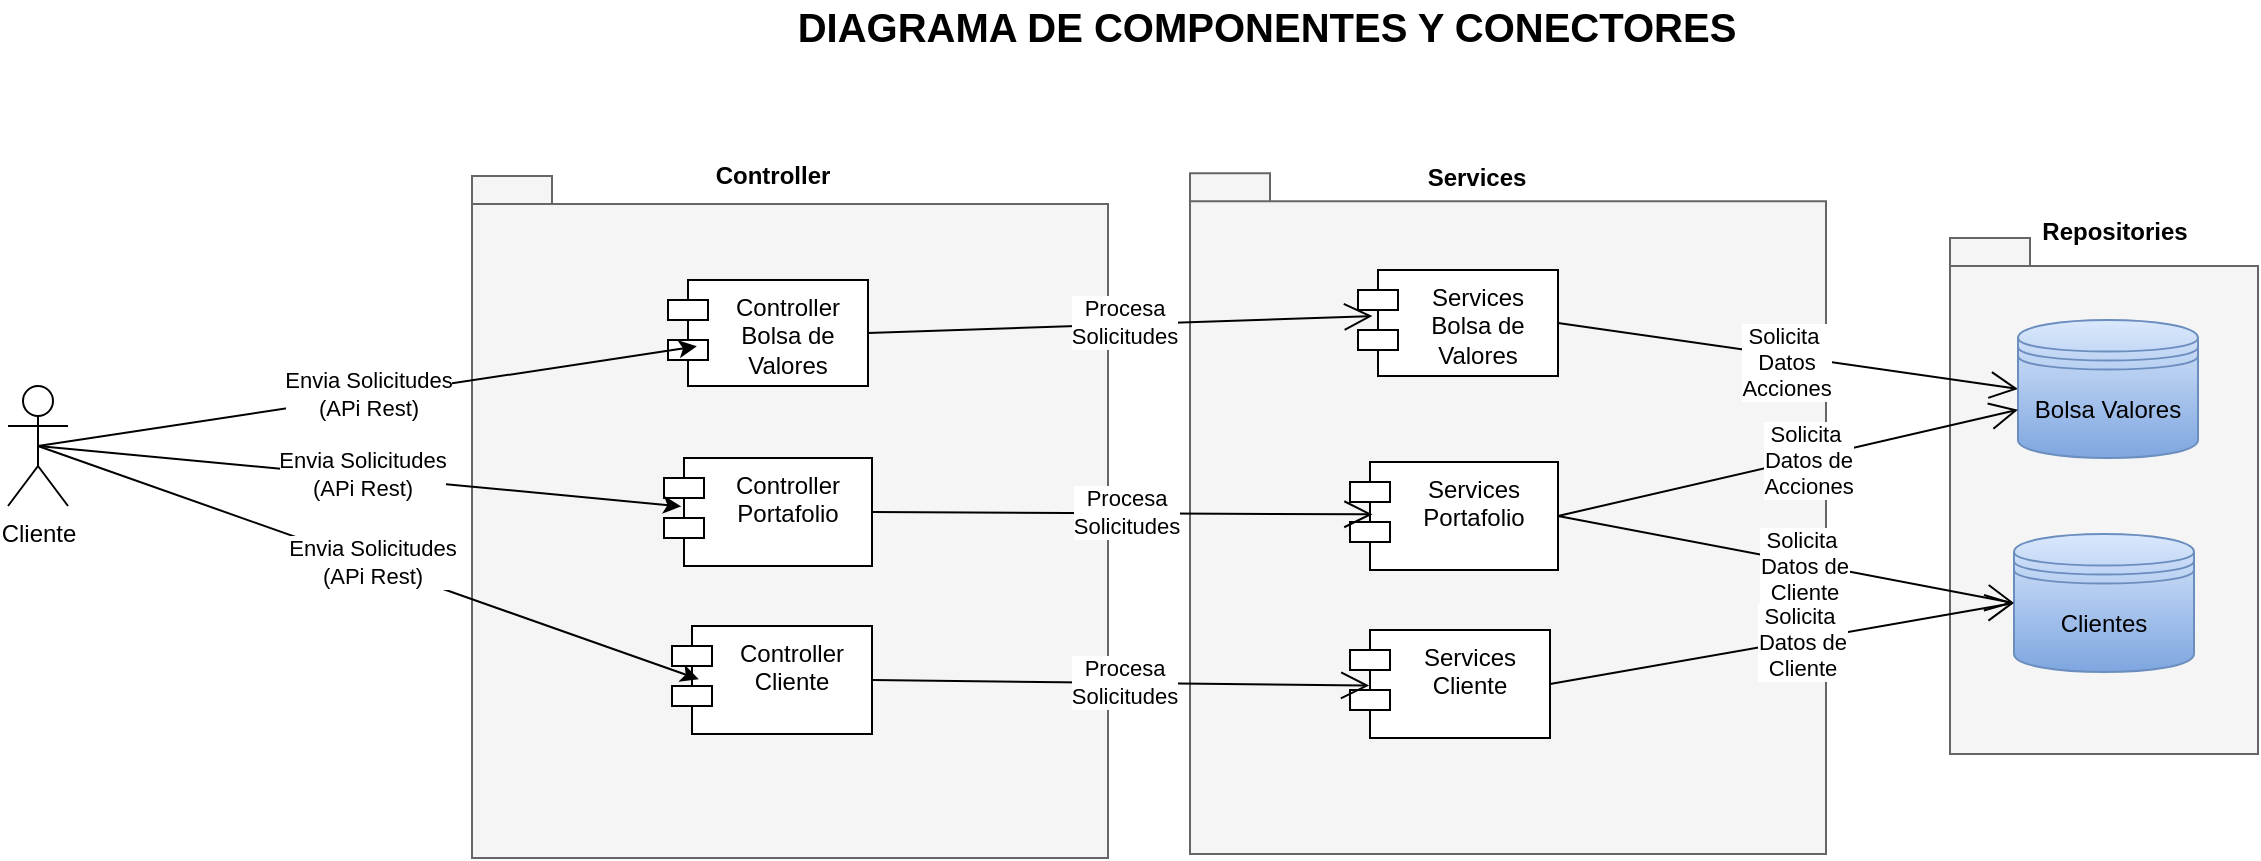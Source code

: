 <mxfile version="22.1.2" type="google" pages="3">
  <diagram name="Diagrama Componentes y Conectores" id="0eJOmAtrOKQApkF8NbVF">
    <mxGraphModel dx="1939" dy="485" grid="0" gridSize="10" guides="1" tooltips="1" connect="1" arrows="1" fold="1" page="1" pageScale="1" pageWidth="827" pageHeight="1169" math="0" shadow="0">
      <root>
        <mxCell id="0" />
        <mxCell id="1" parent="0" />
        <mxCell id="EwN7bqzcY9QhMoL5MkPz-46" value="" style="group" parent="1" connectable="0" vertex="1">
          <mxGeometry x="111" y="92" width="318" height="362" as="geometry" />
        </mxCell>
        <mxCell id="EwN7bqzcY9QhMoL5MkPz-38" value="Services" style="text;align=center;fontStyle=1;verticalAlign=middle;spacingLeft=3;spacingRight=3;strokeColor=none;rotatable=0;points=[[0,0.5],[1,0.5]];portConstraint=eastwest;html=1;" parent="EwN7bqzcY9QhMoL5MkPz-46" vertex="1">
          <mxGeometry x="91" y="-4" width="103.2" height="56.114" as="geometry" />
        </mxCell>
        <mxCell id="EwN7bqzcY9QhMoL5MkPz-2" value="" style="shape=folder;fontStyle=1;spacingTop=10;tabWidth=40;tabHeight=14;tabPosition=left;html=1;whiteSpace=wrap;fillColor=#f5f5f5;strokeColor=#666666;fontColor=#333333;" parent="EwN7bqzcY9QhMoL5MkPz-46" vertex="1">
          <mxGeometry y="21.589" width="318" height="340.411" as="geometry" />
        </mxCell>
        <mxCell id="XWFxjJRULagfrGLMHJp9-32" value="Services&lt;br&gt;Portafolio" style="shape=module;align=left;spacingLeft=20;align=center;verticalAlign=top;whiteSpace=wrap;html=1;" parent="EwN7bqzcY9QhMoL5MkPz-46" vertex="1">
          <mxGeometry x="80" y="166" width="104" height="54" as="geometry" />
        </mxCell>
        <mxCell id="XWFxjJRULagfrGLMHJp9-33" value="Services&lt;br&gt;Bolsa de Valores" style="shape=module;align=left;spacingLeft=20;align=center;verticalAlign=top;whiteSpace=wrap;html=1;" parent="EwN7bqzcY9QhMoL5MkPz-46" vertex="1">
          <mxGeometry x="84" y="70" width="100" height="53" as="geometry" />
        </mxCell>
        <mxCell id="XWFxjJRULagfrGLMHJp9-34" value="Services&lt;br&gt;Cliente" style="shape=module;align=left;spacingLeft=20;align=center;verticalAlign=top;whiteSpace=wrap;html=1;" parent="EwN7bqzcY9QhMoL5MkPz-46" vertex="1">
          <mxGeometry x="80" y="250" width="100" height="54" as="geometry" />
        </mxCell>
        <mxCell id="EwN7bqzcY9QhMoL5MkPz-3" value="Cliente&lt;br&gt;" style="shape=umlActor;verticalLabelPosition=bottom;verticalAlign=top;html=1;" parent="1" vertex="1">
          <mxGeometry x="-480" y="220" width="30" height="60" as="geometry" />
        </mxCell>
        <mxCell id="EwN7bqzcY9QhMoL5MkPz-112" value="&lt;span style=&quot;font-size: 20px;&quot;&gt;DIAGRAMA DE COMPONENTES Y CONECTORES&lt;/span&gt;" style="text;align=center;fontStyle=1;verticalAlign=middle;spacingLeft=3;spacingRight=3;strokeColor=none;rotatable=0;points=[[0,0.5],[1,0.5]];portConstraint=eastwest;html=1;" parent="1" vertex="1">
          <mxGeometry x="109" y="27" width="80" height="26" as="geometry" />
        </mxCell>
        <mxCell id="EwN7bqzcY9QhMoL5MkPz-7" value="" style="shape=folder;fontStyle=1;spacingTop=10;tabWidth=40;tabHeight=14;tabPosition=left;html=1;whiteSpace=wrap;fillColor=#f5f5f5;strokeColor=#666666;fontColor=#333333;" parent="1" vertex="1">
          <mxGeometry x="491" y="146" width="154" height="258" as="geometry" />
        </mxCell>
        <mxCell id="EwN7bqzcY9QhMoL5MkPz-28" value="" style="endArrow=open;endFill=1;endSize=12;html=1;rounded=0;entryX=0;entryY=0.5;entryDx=0;entryDy=0;exitX=1;exitY=0.5;exitDx=0;exitDy=0;" parent="1" source="XWFxjJRULagfrGLMHJp9-33" target="EwN7bqzcY9QhMoL5MkPz-5" edge="1">
          <mxGeometry width="160" relative="1" as="geometry">
            <mxPoint x="317" y="185.115" as="sourcePoint" />
            <mxPoint x="518" y="197" as="targetPoint" />
          </mxGeometry>
        </mxCell>
        <mxCell id="L_peCH31hDPEo_YxaxnH-8" value="Solicita&amp;nbsp;&lt;br style=&quot;border-color: var(--border-color);&quot;&gt;Datos &lt;br&gt;Acciones" style="edgeLabel;html=1;align=center;verticalAlign=middle;resizable=0;points=[];" parent="EwN7bqzcY9QhMoL5MkPz-28" connectable="0" vertex="1">
          <mxGeometry x="-0.005" y="-3" relative="1" as="geometry">
            <mxPoint as="offset" />
          </mxGeometry>
        </mxCell>
        <mxCell id="EwN7bqzcY9QhMoL5MkPz-39" value="Repositories" style="text;align=center;fontStyle=1;verticalAlign=middle;spacingLeft=3;spacingRight=3;strokeColor=none;rotatable=0;points=[[0,0.5],[1,0.5]];portConstraint=eastwest;html=1;" parent="1" vertex="1">
          <mxGeometry x="533" y="130" width="80" height="26" as="geometry" />
        </mxCell>
        <mxCell id="L_peCH31hDPEo_YxaxnH-6" value="" style="endArrow=open;endFill=1;endSize=12;html=1;rounded=0;entryX=0;entryY=0.5;entryDx=0;entryDy=0;exitX=1;exitY=0.5;exitDx=0;exitDy=0;" parent="1" source="XWFxjJRULagfrGLMHJp9-34" target="XWFxjJRULagfrGLMHJp9-2" edge="1">
          <mxGeometry width="160" relative="1" as="geometry">
            <mxPoint x="321" y="381.649" as="sourcePoint" />
            <mxPoint x="520" y="303" as="targetPoint" />
          </mxGeometry>
        </mxCell>
        <mxCell id="L_peCH31hDPEo_YxaxnH-7" value="Solicita&amp;nbsp;&lt;br&gt;Datos de&lt;br&gt;Cliente" style="edgeLabel;html=1;align=center;verticalAlign=middle;resizable=0;points=[];" parent="L_peCH31hDPEo_YxaxnH-6" connectable="0" vertex="1">
          <mxGeometry x="0.083" y="-1" relative="1" as="geometry">
            <mxPoint as="offset" />
          </mxGeometry>
        </mxCell>
        <mxCell id="EwN7bqzcY9QhMoL5MkPz-5" value="Bolsa Valores" style="shape=datastore;whiteSpace=wrap;html=1;fillColor=#dae8fc;strokeColor=#6c8ebf;gradientColor=#7ea6e0;" parent="1" vertex="1">
          <mxGeometry x="525" y="187" width="90" height="69" as="geometry" />
        </mxCell>
        <mxCell id="XWFxjJRULagfrGLMHJp9-2" value="Clientes" style="shape=datastore;whiteSpace=wrap;html=1;fillColor=#dae8fc;strokeColor=#6c8ebf;gradientColor=#7ea6e0;" parent="1" vertex="1">
          <mxGeometry x="523" y="294" width="90" height="69" as="geometry" />
        </mxCell>
        <mxCell id="XWFxjJRULagfrGLMHJp9-5" value="" style="shape=folder;fontStyle=1;spacingTop=10;tabWidth=40;tabHeight=14;tabPosition=left;html=1;whiteSpace=wrap;fillColor=#f5f5f5;strokeColor=#666666;fontColor=#333333;" parent="1" vertex="1">
          <mxGeometry x="-248" y="115" width="318" height="341" as="geometry" />
        </mxCell>
        <mxCell id="XWFxjJRULagfrGLMHJp9-14" value="Controller" style="text;align=center;fontStyle=1;verticalAlign=middle;spacingLeft=3;spacingRight=3;strokeColor=none;rotatable=0;points=[[0,0.5],[1,0.5]];portConstraint=eastwest;html=1;" parent="1" vertex="1">
          <mxGeometry x="-149.6" y="92" width="103.2" height="46.813" as="geometry" />
        </mxCell>
        <mxCell id="XWFxjJRULagfrGLMHJp9-15" value="Controller&lt;br&gt;Portafolio" style="shape=module;align=left;spacingLeft=20;align=center;verticalAlign=top;whiteSpace=wrap;html=1;" parent="1" vertex="1">
          <mxGeometry x="-152" y="256" width="104" height="54" as="geometry" />
        </mxCell>
        <mxCell id="XWFxjJRULagfrGLMHJp9-26" value="Controller&lt;br&gt;Bolsa de Valores" style="shape=module;align=left;spacingLeft=20;align=center;verticalAlign=top;whiteSpace=wrap;html=1;" parent="1" vertex="1">
          <mxGeometry x="-150" y="167" width="100" height="53" as="geometry" />
        </mxCell>
        <mxCell id="XWFxjJRULagfrGLMHJp9-27" value="Controller&lt;br&gt;Cliente" style="shape=module;align=left;spacingLeft=20;align=center;verticalAlign=top;whiteSpace=wrap;html=1;" parent="1" vertex="1">
          <mxGeometry x="-148" y="340" width="100" height="54" as="geometry" />
        </mxCell>
        <mxCell id="XWFxjJRULagfrGLMHJp9-30" value="" style="endArrow=open;endFill=1;endSize=12;html=1;rounded=0;entryX=0.072;entryY=0.434;entryDx=0;entryDy=0;entryPerimeter=0;exitX=1;exitY=0.5;exitDx=0;exitDy=0;" parent="1" source="XWFxjJRULagfrGLMHJp9-26" target="XWFxjJRULagfrGLMHJp9-33" edge="1">
          <mxGeometry width="160" relative="1" as="geometry">
            <mxPoint x="1" y="261" as="sourcePoint" />
            <mxPoint x="68" y="161" as="targetPoint" />
          </mxGeometry>
        </mxCell>
        <mxCell id="XWFxjJRULagfrGLMHJp9-31" value="Procesa&lt;br&gt;Solicitudes" style="edgeLabel;html=1;align=center;verticalAlign=middle;resizable=0;points=[];" parent="XWFxjJRULagfrGLMHJp9-30" connectable="0" vertex="1">
          <mxGeometry x="0.014" relative="1" as="geometry">
            <mxPoint y="-1" as="offset" />
          </mxGeometry>
        </mxCell>
        <mxCell id="XWFxjJRULagfrGLMHJp9-35" value="" style="endArrow=open;endFill=1;endSize=12;html=1;rounded=0;entryX=0;entryY=0.5;entryDx=0;entryDy=0;exitX=1;exitY=0.5;exitDx=0;exitDy=0;" parent="1" source="XWFxjJRULagfrGLMHJp9-32" target="XWFxjJRULagfrGLMHJp9-2" edge="1">
          <mxGeometry width="160" relative="1" as="geometry">
            <mxPoint x="301" y="379" as="sourcePoint" />
            <mxPoint x="533" y="339" as="targetPoint" />
          </mxGeometry>
        </mxCell>
        <mxCell id="XWFxjJRULagfrGLMHJp9-36" value="Solicita&amp;nbsp;&lt;br&gt;Datos de&lt;br&gt;Cliente" style="edgeLabel;html=1;align=center;verticalAlign=middle;resizable=0;points=[];" parent="XWFxjJRULagfrGLMHJp9-35" connectable="0" vertex="1">
          <mxGeometry x="0.083" y="-1" relative="1" as="geometry">
            <mxPoint as="offset" />
          </mxGeometry>
        </mxCell>
        <mxCell id="XWFxjJRULagfrGLMHJp9-37" value="" style="endArrow=open;endFill=1;endSize=12;html=1;rounded=0;entryX=0.108;entryY=0.485;entryDx=0;entryDy=0;entryPerimeter=0;exitX=1;exitY=0.5;exitDx=0;exitDy=0;" parent="1" source="XWFxjJRULagfrGLMHJp9-15" target="XWFxjJRULagfrGLMHJp9-32" edge="1">
          <mxGeometry width="160" relative="1" as="geometry">
            <mxPoint x="-35" y="204" as="sourcePoint" />
            <mxPoint x="212" y="195" as="targetPoint" />
          </mxGeometry>
        </mxCell>
        <mxCell id="XWFxjJRULagfrGLMHJp9-38" value="Procesa&lt;br&gt;Solicitudes" style="edgeLabel;html=1;align=center;verticalAlign=middle;resizable=0;points=[];" parent="XWFxjJRULagfrGLMHJp9-37" connectable="0" vertex="1">
          <mxGeometry x="0.014" relative="1" as="geometry">
            <mxPoint y="-1" as="offset" />
          </mxGeometry>
        </mxCell>
        <mxCell id="XWFxjJRULagfrGLMHJp9-39" value="" style="endArrow=open;endFill=1;endSize=12;html=1;rounded=0;entryX=0.096;entryY=0.515;entryDx=0;entryDy=0;entryPerimeter=0;exitX=1;exitY=0.5;exitDx=0;exitDy=0;" parent="1" source="XWFxjJRULagfrGLMHJp9-27" target="XWFxjJRULagfrGLMHJp9-34" edge="1">
          <mxGeometry width="160" relative="1" as="geometry">
            <mxPoint x="-38" y="293" as="sourcePoint" />
            <mxPoint x="212" y="294" as="targetPoint" />
          </mxGeometry>
        </mxCell>
        <mxCell id="XWFxjJRULagfrGLMHJp9-40" value="Procesa&lt;br&gt;Solicitudes" style="edgeLabel;html=1;align=center;verticalAlign=middle;resizable=0;points=[];" parent="XWFxjJRULagfrGLMHJp9-39" connectable="0" vertex="1">
          <mxGeometry x="0.014" relative="1" as="geometry">
            <mxPoint y="-1" as="offset" />
          </mxGeometry>
        </mxCell>
        <mxCell id="XWFxjJRULagfrGLMHJp9-46" value="" style="endArrow=classic;html=1;rounded=0;entryX=0.144;entryY=0.626;entryDx=0;entryDy=0;entryPerimeter=0;exitX=0.5;exitY=0.5;exitDx=0;exitDy=0;exitPerimeter=0;" parent="1" source="EwN7bqzcY9QhMoL5MkPz-3" target="XWFxjJRULagfrGLMHJp9-26" edge="1">
          <mxGeometry relative="1" as="geometry">
            <mxPoint x="-440" y="263" as="sourcePoint" />
            <mxPoint x="-280" y="263" as="targetPoint" />
          </mxGeometry>
        </mxCell>
        <mxCell id="XWFxjJRULagfrGLMHJp9-47" value="Label" style="edgeLabel;resizable=0;html=1;align=center;verticalAlign=middle;" parent="XWFxjJRULagfrGLMHJp9-46" connectable="0" vertex="1">
          <mxGeometry relative="1" as="geometry" />
        </mxCell>
        <mxCell id="XWFxjJRULagfrGLMHJp9-50" value="Envia Solicitudes &lt;br&gt;(APi Rest)" style="edgeLabel;html=1;align=center;verticalAlign=middle;resizable=0;points=[];" parent="XWFxjJRULagfrGLMHJp9-46" connectable="0" vertex="1">
          <mxGeometry x="0.004" y="1" relative="1" as="geometry">
            <mxPoint as="offset" />
          </mxGeometry>
        </mxCell>
        <mxCell id="XWFxjJRULagfrGLMHJp9-51" value="" style="endArrow=classic;html=1;rounded=0;entryX=0.083;entryY=0.448;entryDx=0;entryDy=0;entryPerimeter=0;exitX=0.5;exitY=0.5;exitDx=0;exitDy=0;exitPerimeter=0;" parent="1" source="EwN7bqzcY9QhMoL5MkPz-3" target="XWFxjJRULagfrGLMHJp9-15" edge="1">
          <mxGeometry relative="1" as="geometry">
            <mxPoint x="-440" y="258" as="sourcePoint" />
            <mxPoint x="-121" y="210" as="targetPoint" />
          </mxGeometry>
        </mxCell>
        <mxCell id="XWFxjJRULagfrGLMHJp9-52" value="Label" style="edgeLabel;resizable=0;html=1;align=center;verticalAlign=middle;" parent="XWFxjJRULagfrGLMHJp9-51" connectable="0" vertex="1">
          <mxGeometry relative="1" as="geometry" />
        </mxCell>
        <mxCell id="XWFxjJRULagfrGLMHJp9-53" value="Envia Solicitudes &lt;br&gt;(APi Rest)" style="edgeLabel;html=1;align=center;verticalAlign=middle;resizable=0;points=[];" parent="XWFxjJRULagfrGLMHJp9-51" connectable="0" vertex="1">
          <mxGeometry x="0.004" y="1" relative="1" as="geometry">
            <mxPoint as="offset" />
          </mxGeometry>
        </mxCell>
        <mxCell id="XWFxjJRULagfrGLMHJp9-54" value="" style="endArrow=classic;html=1;rounded=0;entryX=0.134;entryY=0.493;entryDx=0;entryDy=0;entryPerimeter=0;exitX=0.5;exitY=0.5;exitDx=0;exitDy=0;exitPerimeter=0;" parent="1" source="EwN7bqzcY9QhMoL5MkPz-3" target="XWFxjJRULagfrGLMHJp9-27" edge="1">
          <mxGeometry relative="1" as="geometry">
            <mxPoint x="-455" y="260" as="sourcePoint" />
            <mxPoint x="-133" y="290" as="targetPoint" />
          </mxGeometry>
        </mxCell>
        <mxCell id="XWFxjJRULagfrGLMHJp9-55" value="Label" style="edgeLabel;resizable=0;html=1;align=center;verticalAlign=middle;" parent="XWFxjJRULagfrGLMHJp9-54" connectable="0" vertex="1">
          <mxGeometry relative="1" as="geometry" />
        </mxCell>
        <mxCell id="XWFxjJRULagfrGLMHJp9-56" value="Envia Solicitudes &lt;br&gt;(APi Rest)" style="edgeLabel;html=1;align=center;verticalAlign=middle;resizable=0;points=[];" parent="XWFxjJRULagfrGLMHJp9-54" connectable="0" vertex="1">
          <mxGeometry x="0.004" y="1" relative="1" as="geometry">
            <mxPoint as="offset" />
          </mxGeometry>
        </mxCell>
        <mxCell id="EYln7UqOLpXZX15s7-Pq-1" value="" style="endArrow=open;endFill=1;endSize=12;html=1;rounded=0;exitX=1;exitY=0.5;exitDx=0;exitDy=0;" parent="1" source="XWFxjJRULagfrGLMHJp9-32" target="EwN7bqzcY9QhMoL5MkPz-5" edge="1">
          <mxGeometry width="160" relative="1" as="geometry">
            <mxPoint x="305" y="295" as="sourcePoint" />
            <mxPoint x="533" y="339" as="targetPoint" />
          </mxGeometry>
        </mxCell>
        <mxCell id="EYln7UqOLpXZX15s7-Pq-2" value="Solicita&amp;nbsp;&lt;br&gt;Datos de&lt;br&gt;Acciones" style="edgeLabel;html=1;align=center;verticalAlign=middle;resizable=0;points=[];" parent="EYln7UqOLpXZX15s7-Pq-1" connectable="0" vertex="1">
          <mxGeometry x="0.083" y="-1" relative="1" as="geometry">
            <mxPoint as="offset" />
          </mxGeometry>
        </mxCell>
      </root>
    </mxGraphModel>
  </diagram>
  <diagram id="GKtXDBUk9ZMDn5BfmO7a" name="Diagrama Módulos">
    <mxGraphModel dx="1112" dy="485" grid="0" gridSize="10" guides="1" tooltips="1" connect="1" arrows="1" fold="1" page="1" pageScale="1" pageWidth="827" pageHeight="1169" math="0" shadow="0">
      <root>
        <mxCell id="0" />
        <mxCell id="1" parent="0" />
        <mxCell id="xDTssWMYACYwsomamqYD-2" value="Modulo Servicio&lt;br style=&quot;border-color: var(--border-color); text-align: center;&quot;&gt;&lt;span style=&quot;text-align: center;&quot;&gt;Bolsa de Valores&lt;/span&gt;" style="verticalAlign=top;align=left;spacingTop=8;spacingLeft=2;spacingRight=12;shape=cube;size=10;direction=south;fontStyle=4;html=1;whiteSpace=wrap;fillColor=#B2FA93;fontColor=#000000;strokeColor=#000000;" parent="1" vertex="1">
          <mxGeometry x="290" y="97" width="160" height="80" as="geometry" />
        </mxCell>
        <mxCell id="xDTssWMYACYwsomamqYD-3" style="rounded=0;orthogonalLoop=1;jettySize=auto;html=1;entryX=0;entryY=0;entryDx=45;entryDy=160;entryPerimeter=0;" parent="1" source="6aO8enWDdjY6wGw29lzm-1" target="xDTssWMYACYwsomamqYD-2" edge="1">
          <mxGeometry relative="1" as="geometry">
            <mxPoint x="304" y="250" as="targetPoint" />
            <mxPoint x="174" y="155.632" as="sourcePoint" />
          </mxGeometry>
        </mxCell>
        <mxCell id="xDTssWMYACYwsomamqYD-4" value="¨Procesar&lt;br&gt;Solicitudes" style="edgeLabel;html=1;align=center;verticalAlign=middle;resizable=0;points=[];" parent="xDTssWMYACYwsomamqYD-3" connectable="0" vertex="1">
          <mxGeometry x="-0.388" y="-1" relative="1" as="geometry">
            <mxPoint x="27" y="-3" as="offset" />
          </mxGeometry>
        </mxCell>
        <mxCell id="xDTssWMYACYwsomamqYD-7" value="Base de Datos&lt;br&gt;Bolsa De Valores" style="verticalAlign=top;align=left;spacingTop=8;spacingLeft=2;spacingRight=12;shape=cube;size=10;direction=south;fontStyle=4;html=1;whiteSpace=wrap;fillColor=#6a00ff;fontColor=#ffffff;strokeColor=#3700CC;" parent="1" vertex="1">
          <mxGeometry x="554" y="170" width="130" height="70" as="geometry" />
        </mxCell>
        <mxCell id="xDTssWMYACYwsomamqYD-12" style="edgeStyle=orthogonalEdgeStyle;rounded=0;orthogonalLoop=1;jettySize=auto;html=1;entryX=0;entryY=0;entryDx=40;entryDy=130;entryPerimeter=0;" parent="1" source="xDTssWMYACYwsomamqYD-2" target="xDTssWMYACYwsomamqYD-7" edge="1">
          <mxGeometry relative="1" as="geometry" />
        </mxCell>
        <mxCell id="xDTssWMYACYwsomamqYD-13" value="Realiza &lt;br&gt;operacion" style="edgeLabel;html=1;align=center;verticalAlign=middle;resizable=0;points=[];" parent="xDTssWMYACYwsomamqYD-12" connectable="0" vertex="1">
          <mxGeometry x="0.5" y="2" relative="1" as="geometry">
            <mxPoint x="-7" y="30" as="offset" />
          </mxGeometry>
        </mxCell>
        <mxCell id="xDTssWMYACYwsomamqYD-14" value="&lt;font style=&quot;font-size: 20px;&quot;&gt;DIAGRAMA DE MODULOS&lt;/font&gt;" style="text;align=center;fontStyle=1;verticalAlign=middle;spacingLeft=3;spacingRight=3;strokeColor=none;rotatable=0;points=[[0,0.5],[1,0.5]];portConstraint=eastwest;html=1;" parent="1" vertex="1">
          <mxGeometry x="370" y="28" width="80" height="26" as="geometry" />
        </mxCell>
        <mxCell id="1GkcxjTLrNMktujg273e-1" value="Base de Datos&lt;br&gt;Clientes" style="verticalAlign=top;align=left;spacingTop=8;spacingLeft=2;spacingRight=12;shape=cube;size=10;direction=south;fontStyle=4;html=1;whiteSpace=wrap;fillColor=#6a00ff;fontColor=#ffffff;strokeColor=#3700CC;" parent="1" vertex="1">
          <mxGeometry x="556" y="319" width="130" height="70" as="geometry" />
        </mxCell>
        <mxCell id="BYAwx1w_MpX1KiHJDhTR-8" style="edgeStyle=orthogonalEdgeStyle;rounded=0;orthogonalLoop=1;jettySize=auto;html=1;" parent="1" source="2v9AQpI9yItNw2zxcq6j-1" target="1GkcxjTLrNMktujg273e-1" edge="1">
          <mxGeometry relative="1" as="geometry">
            <Array as="points">
              <mxPoint x="503" y="420" />
              <mxPoint x="503" y="354" />
            </Array>
          </mxGeometry>
        </mxCell>
        <mxCell id="BYAwx1w_MpX1KiHJDhTR-9" value="Realiza&lt;br&gt;Operacion" style="edgeLabel;html=1;align=center;verticalAlign=middle;resizable=0;points=[];" parent="BYAwx1w_MpX1KiHJDhTR-8" connectable="0" vertex="1">
          <mxGeometry x="-0.258" y="1" relative="1" as="geometry">
            <mxPoint as="offset" />
          </mxGeometry>
        </mxCell>
        <mxCell id="2v9AQpI9yItNw2zxcq6j-1" value="&lt;br style=&quot;border-color: var(--border-color); color: rgb(0, 0, 0); text-align: center;&quot;&gt;&lt;div style=&quot;text-align: center;&quot;&gt;&lt;span style=&quot;background-color: initial;&quot;&gt;&lt;font color=&quot;#000000&quot;&gt;Modulo Servicio&lt;/font&gt;&lt;/span&gt;&lt;/div&gt;&lt;div style=&quot;text-align: center;&quot;&gt;&lt;span style=&quot;background-color: initial;&quot;&gt;&lt;font color=&quot;#000000&quot;&gt;Cliente&lt;/font&gt;&lt;/span&gt;&lt;/div&gt;" style="verticalAlign=top;align=left;spacingTop=8;spacingLeft=2;spacingRight=12;shape=cube;size=10;direction=south;fontStyle=4;html=1;whiteSpace=wrap;fillColor=#B2FA93;strokeColor=#005700;fontColor=#ffffff;" parent="1" vertex="1">
          <mxGeometry x="284" y="380" width="160" height="80" as="geometry" />
        </mxCell>
        <mxCell id="TYYmrv0rDGwX4hbnm-KF-1" style="rounded=0;orthogonalLoop=1;jettySize=auto;html=1;entryX=0;entryY=0;entryDx=45;entryDy=160;entryPerimeter=0;exitX=0.632;exitY=-0.018;exitDx=0;exitDy=0;exitPerimeter=0;" parent="1" source="6aO8enWDdjY6wGw29lzm-3" target="2v9AQpI9yItNw2zxcq6j-1" edge="1">
          <mxGeometry relative="1" as="geometry">
            <mxPoint x="260" y="145" as="targetPoint" />
            <mxPoint x="174" y="218" as="sourcePoint" />
          </mxGeometry>
        </mxCell>
        <mxCell id="TYYmrv0rDGwX4hbnm-KF-2" value="¨Procesar&lt;br&gt;Solicitudes" style="edgeLabel;html=1;align=center;verticalAlign=middle;resizable=0;points=[];" parent="TYYmrv0rDGwX4hbnm-KF-1" connectable="0" vertex="1">
          <mxGeometry x="-0.388" y="-1" relative="1" as="geometry">
            <mxPoint x="27" y="-3" as="offset" />
          </mxGeometry>
        </mxCell>
        <mxCell id="6aO8enWDdjY6wGw29lzm-1" value="Modulo&lt;br&gt;Control&lt;br&gt;Bolsa de&amp;nbsp;&lt;br&gt;Valores" style="verticalAlign=top;align=left;spacingTop=8;spacingLeft=2;spacingRight=12;shape=cube;size=10;direction=south;fontStyle=4;html=1;whiteSpace=wrap;fillColor=#647687;strokeColor=#314354;fontColor=#ffffff;" parent="1" vertex="1">
          <mxGeometry x="45" y="90" width="90" height="100" as="geometry" />
        </mxCell>
        <mxCell id="6aO8enWDdjY6wGw29lzm-2" value="Modulo&lt;br style=&quot;border-color: var(--border-color);&quot;&gt;Control&lt;br&gt;Portafolio" style="verticalAlign=top;align=left;spacingTop=8;spacingLeft=2;spacingRight=12;shape=cube;size=10;direction=south;fontStyle=4;html=1;whiteSpace=wrap;fillColor=#647687;strokeColor=#314354;fontColor=#ffffff;" parent="1" vertex="1">
          <mxGeometry x="37" y="235" width="90" height="100" as="geometry" />
        </mxCell>
        <mxCell id="6aO8enWDdjY6wGw29lzm-3" value="Modulo&lt;br style=&quot;border-color: var(--border-color);&quot;&gt;Control&lt;br&gt;Cliente" style="verticalAlign=top;align=left;spacingTop=8;spacingLeft=2;spacingRight=12;shape=cube;size=10;direction=south;fontStyle=4;html=1;whiteSpace=wrap;fillColor=#647687;strokeColor=#314354;fontColor=#ffffff;" parent="1" vertex="1">
          <mxGeometry x="31" y="364" width="90" height="100" as="geometry" />
        </mxCell>
        <mxCell id="6aO8enWDdjY6wGw29lzm-4" value="&lt;br style=&quot;border-color: var(--border-color); color: rgb(0, 0, 0); text-align: center;&quot;&gt;&lt;span style=&quot;border-color: var(--border-color); color: rgb(0, 0, 0); text-align: center;&quot;&gt;Modulo Servicio&lt;br&gt;Portafolio&lt;br&gt;&lt;/span&gt;" style="verticalAlign=top;align=left;spacingTop=8;spacingLeft=2;spacingRight=12;shape=cube;size=10;direction=south;fontStyle=4;html=1;whiteSpace=wrap;fillColor=#B2FA93;strokeColor=#314354;fontColor=#ffffff;" parent="1" vertex="1">
          <mxGeometry x="286" y="246" width="168" height="86" as="geometry" />
        </mxCell>
        <mxCell id="6aO8enWDdjY6wGw29lzm-5" style="rounded=0;orthogonalLoop=1;jettySize=auto;html=1;entryX=0;entryY=0;entryDx=48;entryDy=168;entryPerimeter=0;exitX=0.592;exitY=0.013;exitDx=0;exitDy=0;exitPerimeter=0;" parent="1" source="6aO8enWDdjY6wGw29lzm-2" target="6aO8enWDdjY6wGw29lzm-4" edge="1">
          <mxGeometry relative="1" as="geometry">
            <mxPoint x="311" y="277" as="targetPoint" />
            <mxPoint x="106" y="284" as="sourcePoint" />
          </mxGeometry>
        </mxCell>
        <mxCell id="6aO8enWDdjY6wGw29lzm-6" value="¨Procesar&lt;br&gt;Solicitudes" style="edgeLabel;html=1;align=center;verticalAlign=middle;resizable=0;points=[];" parent="6aO8enWDdjY6wGw29lzm-5" connectable="0" vertex="1">
          <mxGeometry x="-0.388" y="-1" relative="1" as="geometry">
            <mxPoint x="27" y="-3" as="offset" />
          </mxGeometry>
        </mxCell>
        <mxCell id="6aO8enWDdjY6wGw29lzm-7" style="edgeStyle=orthogonalEdgeStyle;rounded=0;orthogonalLoop=1;jettySize=auto;html=1;exitX=0;exitY=0;exitDx=38;exitDy=0;exitPerimeter=0;" parent="1" source="6aO8enWDdjY6wGw29lzm-4" target="1GkcxjTLrNMktujg273e-1" edge="1">
          <mxGeometry relative="1" as="geometry">
            <mxPoint x="470" y="419" as="sourcePoint" />
            <mxPoint x="544" y="303" as="targetPoint" />
            <Array as="points">
              <mxPoint x="454" y="289" />
              <mxPoint x="505" y="289" />
              <mxPoint x="505" y="354" />
            </Array>
          </mxGeometry>
        </mxCell>
        <mxCell id="6aO8enWDdjY6wGw29lzm-8" value="Realiza &lt;br&gt;operacion" style="edgeLabel;html=1;align=center;verticalAlign=middle;resizable=0;points=[];" parent="6aO8enWDdjY6wGw29lzm-7" connectable="0" vertex="1">
          <mxGeometry x="0.5" y="2" relative="1" as="geometry">
            <mxPoint x="-25" y="-24" as="offset" />
          </mxGeometry>
        </mxCell>
        <mxCell id="BYAwx1w_MpX1KiHJDhTR-4" style="edgeStyle=orthogonalEdgeStyle;rounded=0;orthogonalLoop=1;jettySize=auto;html=1;entryX=0;entryY=0;entryDx=40;entryDy=130;entryPerimeter=0;" parent="1" source="6aO8enWDdjY6wGw29lzm-4" target="xDTssWMYACYwsomamqYD-7" edge="1">
          <mxGeometry relative="1" as="geometry">
            <mxPoint x="464" y="294" as="sourcePoint" />
            <mxPoint x="564" y="325" as="targetPoint" />
          </mxGeometry>
        </mxCell>
        <mxCell id="BYAwx1w_MpX1KiHJDhTR-5" value="Realiza &lt;br&gt;operacion" style="edgeLabel;html=1;align=center;verticalAlign=middle;resizable=0;points=[];" parent="BYAwx1w_MpX1KiHJDhTR-4" connectable="0" vertex="1">
          <mxGeometry x="0.5" y="2" relative="1" as="geometry">
            <mxPoint x="-6" y="-42" as="offset" />
          </mxGeometry>
        </mxCell>
      </root>
    </mxGraphModel>
  </diagram>
  <diagram id="05OBAxXkbf1SEoKmplC5" name="Diagrama de secuencia">
    <mxGraphModel grid="0" page="1" gridSize="10" guides="1" tooltips="1" connect="1" arrows="1" fold="1" pageScale="1" pageWidth="827" pageHeight="1169" math="0" shadow="0">
      <root>
        <mxCell id="0" />
        <mxCell id="1" parent="0" />
        <mxCell id="d41UqvFMY-rdn9kp7sbN-1" value="Repositories&lt;br&gt;Bolsa Valores" style="shape=umlLifeline;perimeter=lifelinePerimeter;whiteSpace=wrap;html=1;container=1;dropTarget=0;collapsible=0;recursiveResize=0;outlineConnect=0;portConstraint=eastwest;newEdgeStyle={&quot;curved&quot;:0,&quot;rounded&quot;:0};fillColor=#dae8fc;strokeColor=#6c8ebf;gradientColor=#7ea6e0;" vertex="1" parent="1">
          <mxGeometry x="485" y="71.5" width="100" height="324.5" as="geometry" />
        </mxCell>
        <mxCell id="d41UqvFMY-rdn9kp7sbN-2" value="" style="html=1;points=[[0,0,0,0,5],[0,1,0,0,-5],[1,0,0,0,5],[1,1,0,0,-5]];perimeter=orthogonalPerimeter;outlineConnect=0;targetShapes=umlLifeline;portConstraint=eastwest;newEdgeStyle={&quot;curved&quot;:0,&quot;rounded&quot;:0};fillColor=#dae8fc;strokeColor=#6c8ebf;gradientColor=#7ea6e0;" vertex="1" parent="d41UqvFMY-rdn9kp7sbN-1">
          <mxGeometry x="40" y="63" width="20" height="67" as="geometry" />
        </mxCell>
        <mxCell id="d41UqvFMY-rdn9kp7sbN-5" value="" style="shape=umlLifeline;perimeter=lifelinePerimeter;whiteSpace=wrap;html=1;container=1;dropTarget=0;collapsible=0;recursiveResize=0;outlineConnect=0;portConstraint=eastwest;newEdgeStyle={&quot;curved&quot;:0,&quot;rounded&quot;:0};participant=umlActor;fillColor=#e51400;fontColor=#ffffff;strokeColor=#B20000;" vertex="1" parent="1">
          <mxGeometry x="61" y="69.5" width="20" height="327.5" as="geometry" />
        </mxCell>
        <mxCell id="d41UqvFMY-rdn9kp7sbN-12" value="Repositories&lt;br&gt;Clientes" style="shape=umlLifeline;perimeter=lifelinePerimeter;whiteSpace=wrap;html=1;container=1;dropTarget=0;collapsible=0;recursiveResize=0;outlineConnect=0;portConstraint=eastwest;newEdgeStyle={&quot;curved&quot;:0,&quot;rounded&quot;:0};fillColor=#dae8fc;strokeColor=#6c8ebf;gradientColor=#7ea6e0;" vertex="1" parent="1">
          <mxGeometry x="628" y="72.5" width="100" height="324.5" as="geometry" />
        </mxCell>
        <mxCell id="d41UqvFMY-rdn9kp7sbN-13" value="" style="html=1;points=[[0,0,0,0,5],[0,1,0,0,-5],[1,0,0,0,5],[1,1,0,0,-5]];perimeter=orthogonalPerimeter;outlineConnect=0;targetShapes=umlLifeline;portConstraint=eastwest;newEdgeStyle={&quot;curved&quot;:0,&quot;rounded&quot;:0};fillColor=#dae8fc;gradientColor=#7ea6e0;strokeColor=#6c8ebf;" vertex="1" parent="d41UqvFMY-rdn9kp7sbN-12">
          <mxGeometry x="40" y="127.5" width="20" height="62.5" as="geometry" />
        </mxCell>
        <mxCell id="yiRrgdCU8acSAibPzcv3-1" value="" style="html=1;points=[[0,0,0,0,5],[0,1,0,0,-5],[1,0,0,0,5],[1,1,0,0,-5]];perimeter=orthogonalPerimeter;outlineConnect=0;targetShapes=umlLifeline;portConstraint=eastwest;newEdgeStyle={&quot;curved&quot;:0,&quot;rounded&quot;:0};fillColor=#dae8fc;gradientColor=#7ea6e0;strokeColor=#6c8ebf;" vertex="1" parent="d41UqvFMY-rdn9kp7sbN-12">
          <mxGeometry x="40" y="216.5" width="20" height="62.5" as="geometry" />
        </mxCell>
        <mxCell id="d41UqvFMY-rdn9kp7sbN-14" value="Controller&lt;br&gt;Portafolio" style="shape=umlLifeline;perimeter=lifelinePerimeter;whiteSpace=wrap;html=1;container=1;dropTarget=0;collapsible=0;recursiveResize=0;outlineConnect=0;portConstraint=eastwest;newEdgeStyle={&quot;curved&quot;:0,&quot;rounded&quot;:0};fillColor=#ffcd28;strokeColor=#d79b00;gradientColor=#ffa500;" vertex="1" parent="1">
          <mxGeometry x="174" y="70.5" width="100" height="327.5" as="geometry" />
        </mxCell>
        <mxCell id="d41UqvFMY-rdn9kp7sbN-15" value="" style="html=1;points=[[0,0,0,0,5],[0,1,0,0,-5],[1,0,0,0,5],[1,1,0,0,-5]];perimeter=orthogonalPerimeter;outlineConnect=0;targetShapes=umlLifeline;portConstraint=eastwest;newEdgeStyle={&quot;curved&quot;:0,&quot;rounded&quot;:0};fillColor=#ffcd28;strokeColor=#d79b00;gradientColor=#ffa500;" vertex="1" parent="d41UqvFMY-rdn9kp7sbN-14">
          <mxGeometry x="40" y="70" width="20" height="59.5" as="geometry" />
        </mxCell>
        <mxCell id="d41UqvFMY-rdn9kp7sbN-18" value="Services&lt;br&gt;Portafolio" style="shape=umlLifeline;perimeter=lifelinePerimeter;whiteSpace=wrap;html=1;container=1;dropTarget=0;collapsible=0;recursiveResize=0;outlineConnect=0;portConstraint=eastwest;newEdgeStyle={&quot;curved&quot;:0,&quot;rounded&quot;:0};fillColor=#f5f5f5;strokeColor=#666666;gradientColor=#b3b3b3;" vertex="1" parent="1">
          <mxGeometry x="327" y="72.5" width="100" height="322.5" as="geometry" />
        </mxCell>
        <mxCell id="d41UqvFMY-rdn9kp7sbN-19" value="" style="html=1;points=[[0,0,0,0,5],[0,1,0,0,-5],[1,0,0,0,5],[1,1,0,0,-5]];perimeter=orthogonalPerimeter;outlineConnect=0;targetShapes=umlLifeline;portConstraint=eastwest;newEdgeStyle={&quot;curved&quot;:0,&quot;rounded&quot;:0};fillColor=#f5f5f5;strokeColor=#666666;gradientColor=#b3b3b3;" vertex="1" parent="d41UqvFMY-rdn9kp7sbN-18">
          <mxGeometry x="42" y="70" width="20" height="224" as="geometry" />
        </mxCell>
        <mxCell id="d41UqvFMY-rdn9kp7sbN-20" value="Envia solicitud" style="html=1;verticalAlign=bottom;endArrow=block;curved=0;rounded=0;" edge="1" parent="1">
          <mxGeometry relative="1" as="geometry">
            <mxPoint x="70.759" y="152.25" as="sourcePoint" />
            <mxPoint x="214" y="152.25" as="targetPoint" />
          </mxGeometry>
        </mxCell>
        <mxCell id="d41UqvFMY-rdn9kp7sbN-21" value="Muestra resultado" style="html=1;verticalAlign=bottom;endArrow=open;dashed=1;endSize=8;curved=0;rounded=0;" edge="1" parent="1">
          <mxGeometry relative="1" as="geometry">
            <mxPoint x="70.759" y="193.5" as="targetPoint" />
            <mxPoint x="214" y="193.5" as="sourcePoint" />
          </mxGeometry>
        </mxCell>
        <mxCell id="d41UqvFMY-rdn9kp7sbN-22" value="Procesa solicitud" style="html=1;verticalAlign=bottom;endArrow=block;curved=0;rounded=0;" edge="1" parent="1">
          <mxGeometry relative="1" as="geometry">
            <mxPoint x="234" y="154.25" as="sourcePoint" />
            <mxPoint x="369" y="154.25" as="targetPoint" />
          </mxGeometry>
        </mxCell>
        <mxCell id="d41UqvFMY-rdn9kp7sbN-23" value="Retorna resultado" style="html=1;verticalAlign=bottom;endArrow=open;dashed=1;endSize=8;curved=0;rounded=0;" edge="1" parent="1">
          <mxGeometry relative="1" as="geometry">
            <mxPoint x="234" y="187.5" as="targetPoint" />
            <mxPoint x="369" y="187.5" as="sourcePoint" />
          </mxGeometry>
        </mxCell>
        <mxCell id="d41UqvFMY-rdn9kp7sbN-24" value="Solicita accion" style="html=1;verticalAlign=bottom;endArrow=block;curved=0;rounded=0;" edge="1" parent="1">
          <mxGeometry relative="1" as="geometry">
            <mxPoint x="389" y="156.5" as="sourcePoint" />
            <mxPoint x="525" y="156.5" as="targetPoint" />
          </mxGeometry>
        </mxCell>
        <mxCell id="d41UqvFMY-rdn9kp7sbN-25" value="Retorna accion solicitada" style="html=1;verticalAlign=bottom;endArrow=open;dashed=1;endSize=8;curved=0;rounded=0;" edge="1" parent="1">
          <mxGeometry relative="1" as="geometry">
            <mxPoint x="389" y="189.0" as="targetPoint" />
            <mxPoint x="525" y="189.0" as="sourcePoint" />
          </mxGeometry>
        </mxCell>
        <mxCell id="d41UqvFMY-rdn9kp7sbN-26" value="Agrega accion solicitada" style="html=1;verticalAlign=bottom;endArrow=block;curved=0;rounded=0;" edge="1" parent="1">
          <mxGeometry relative="1" as="geometry">
            <mxPoint x="389" y="305.0" as="sourcePoint" />
            <mxPoint x="668" y="305.0" as="targetPoint" />
          </mxGeometry>
        </mxCell>
        <mxCell id="d41UqvFMY-rdn9kp7sbN-27" value="Retorna resultado" style="html=1;verticalAlign=bottom;endArrow=open;dashed=1;endSize=8;curved=0;rounded=0;" edge="1" parent="1">
          <mxGeometry relative="1" as="geometry">
            <mxPoint x="389" y="337.0" as="targetPoint" />
            <mxPoint x="668" y="337.0" as="sourcePoint" />
          </mxGeometry>
        </mxCell>
        <mxCell id="L_njF1ZFyLE8kWGCWKfU-1" value="&lt;font style=&quot;font-size: 20px;&quot;&gt;DIAGRAMA DE SECUENCIA AGREGAR ACCION&lt;/font&gt;" style="text;align=center;fontStyle=1;verticalAlign=middle;spacingLeft=3;spacingRight=3;strokeColor=none;rotatable=0;points=[[0,0.5],[1,0.5]];portConstraint=eastwest;html=1;" vertex="1" parent="1">
          <mxGeometry x="247" y="26" width="80" height="26" as="geometry" />
        </mxCell>
        <mxCell id="yiRrgdCU8acSAibPzcv3-2" value="Solicita cliente" style="html=1;verticalAlign=bottom;endArrow=block;curved=0;rounded=0;" edge="1" parent="1" target="d41UqvFMY-rdn9kp7sbN-13">
          <mxGeometry relative="1" as="geometry">
            <mxPoint x="389" y="226" as="sourcePoint" />
            <mxPoint x="668" y="226" as="targetPoint" />
          </mxGeometry>
        </mxCell>
        <mxCell id="yiRrgdCU8acSAibPzcv3-3" value="Retorna cliente" style="html=1;verticalAlign=bottom;endArrow=open;dashed=1;endSize=8;curved=0;rounded=0;" edge="1" parent="1">
          <mxGeometry relative="1" as="geometry">
            <mxPoint x="389" y="251.0" as="targetPoint" />
            <mxPoint x="671" y="253" as="sourcePoint" />
          </mxGeometry>
        </mxCell>
      </root>
    </mxGraphModel>
  </diagram>
</mxfile>
